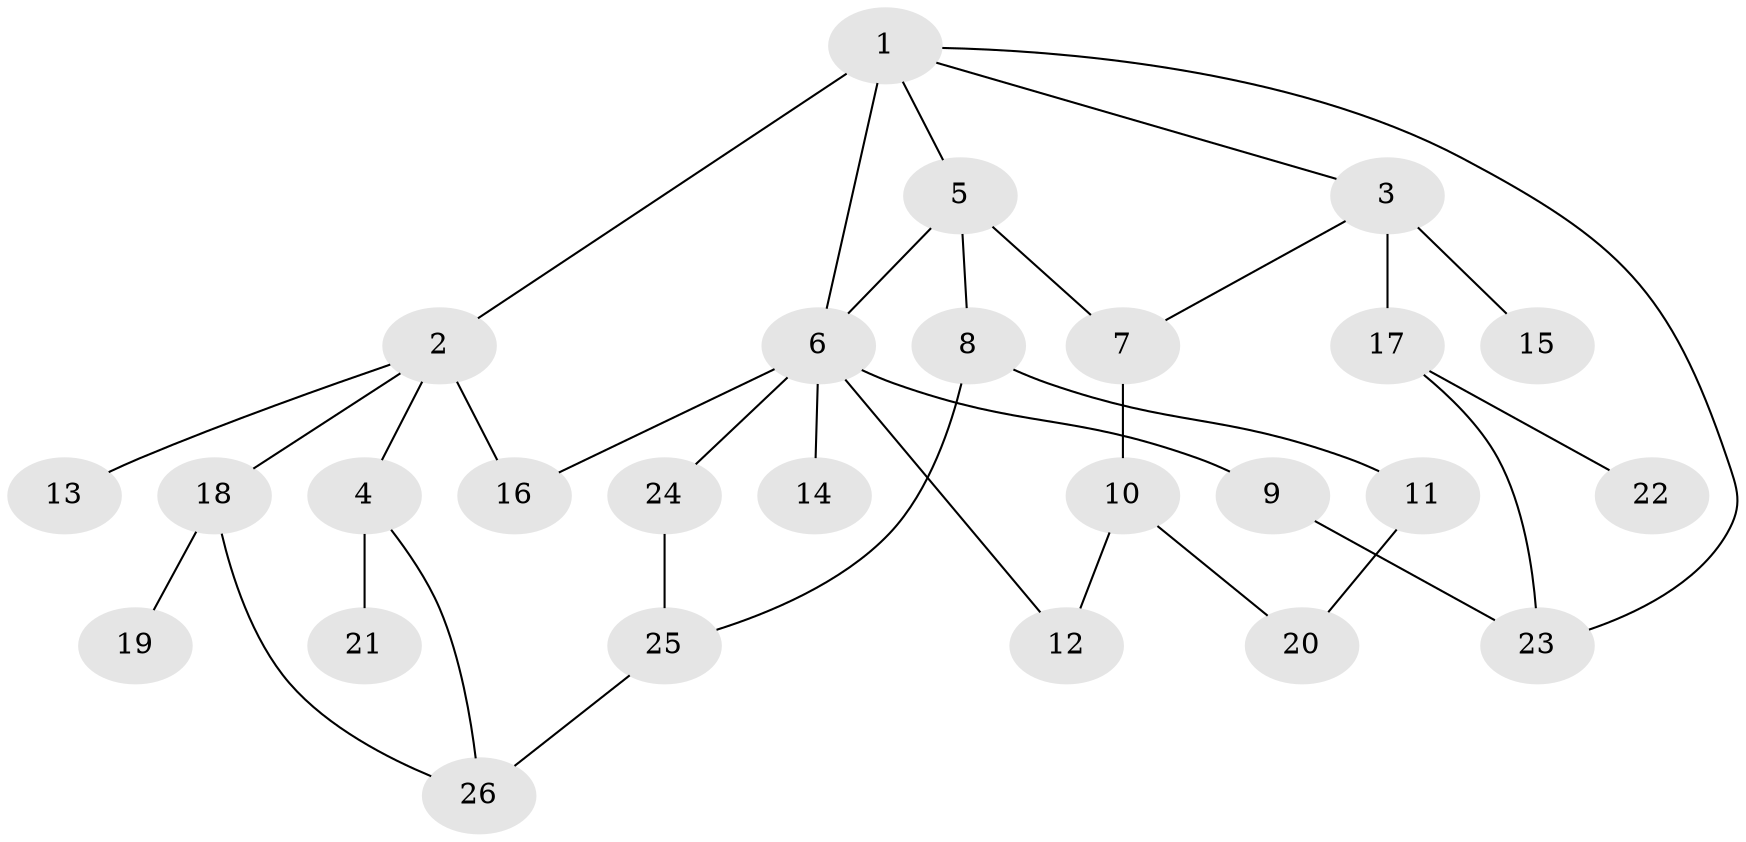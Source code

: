 // original degree distribution, {5: 0.05813953488372093, 6: 0.011627906976744186, 4: 0.10465116279069768, 3: 0.1744186046511628, 2: 0.3023255813953488, 1: 0.3488372093023256}
// Generated by graph-tools (version 1.1) at 2025/48/03/04/25 22:48:50]
// undirected, 26 vertices, 35 edges
graph export_dot {
  node [color=gray90,style=filled];
  1;
  2;
  3;
  4;
  5;
  6;
  7;
  8;
  9;
  10;
  11;
  12;
  13;
  14;
  15;
  16;
  17;
  18;
  19;
  20;
  21;
  22;
  23;
  24;
  25;
  26;
  1 -- 2 [weight=2.0];
  1 -- 3 [weight=1.0];
  1 -- 5 [weight=1.0];
  1 -- 6 [weight=1.0];
  1 -- 23 [weight=1.0];
  2 -- 4 [weight=1.0];
  2 -- 13 [weight=1.0];
  2 -- 16 [weight=1.0];
  2 -- 18 [weight=1.0];
  3 -- 7 [weight=1.0];
  3 -- 15 [weight=2.0];
  3 -- 17 [weight=1.0];
  4 -- 21 [weight=1.0];
  4 -- 26 [weight=1.0];
  5 -- 6 [weight=1.0];
  5 -- 7 [weight=1.0];
  5 -- 8 [weight=1.0];
  6 -- 9 [weight=1.0];
  6 -- 12 [weight=1.0];
  6 -- 14 [weight=1.0];
  6 -- 16 [weight=1.0];
  6 -- 24 [weight=1.0];
  7 -- 10 [weight=1.0];
  8 -- 11 [weight=1.0];
  8 -- 25 [weight=1.0];
  9 -- 23 [weight=1.0];
  10 -- 12 [weight=1.0];
  10 -- 20 [weight=1.0];
  11 -- 20 [weight=1.0];
  17 -- 22 [weight=1.0];
  17 -- 23 [weight=1.0];
  18 -- 19 [weight=1.0];
  18 -- 26 [weight=1.0];
  24 -- 25 [weight=1.0];
  25 -- 26 [weight=1.0];
}
